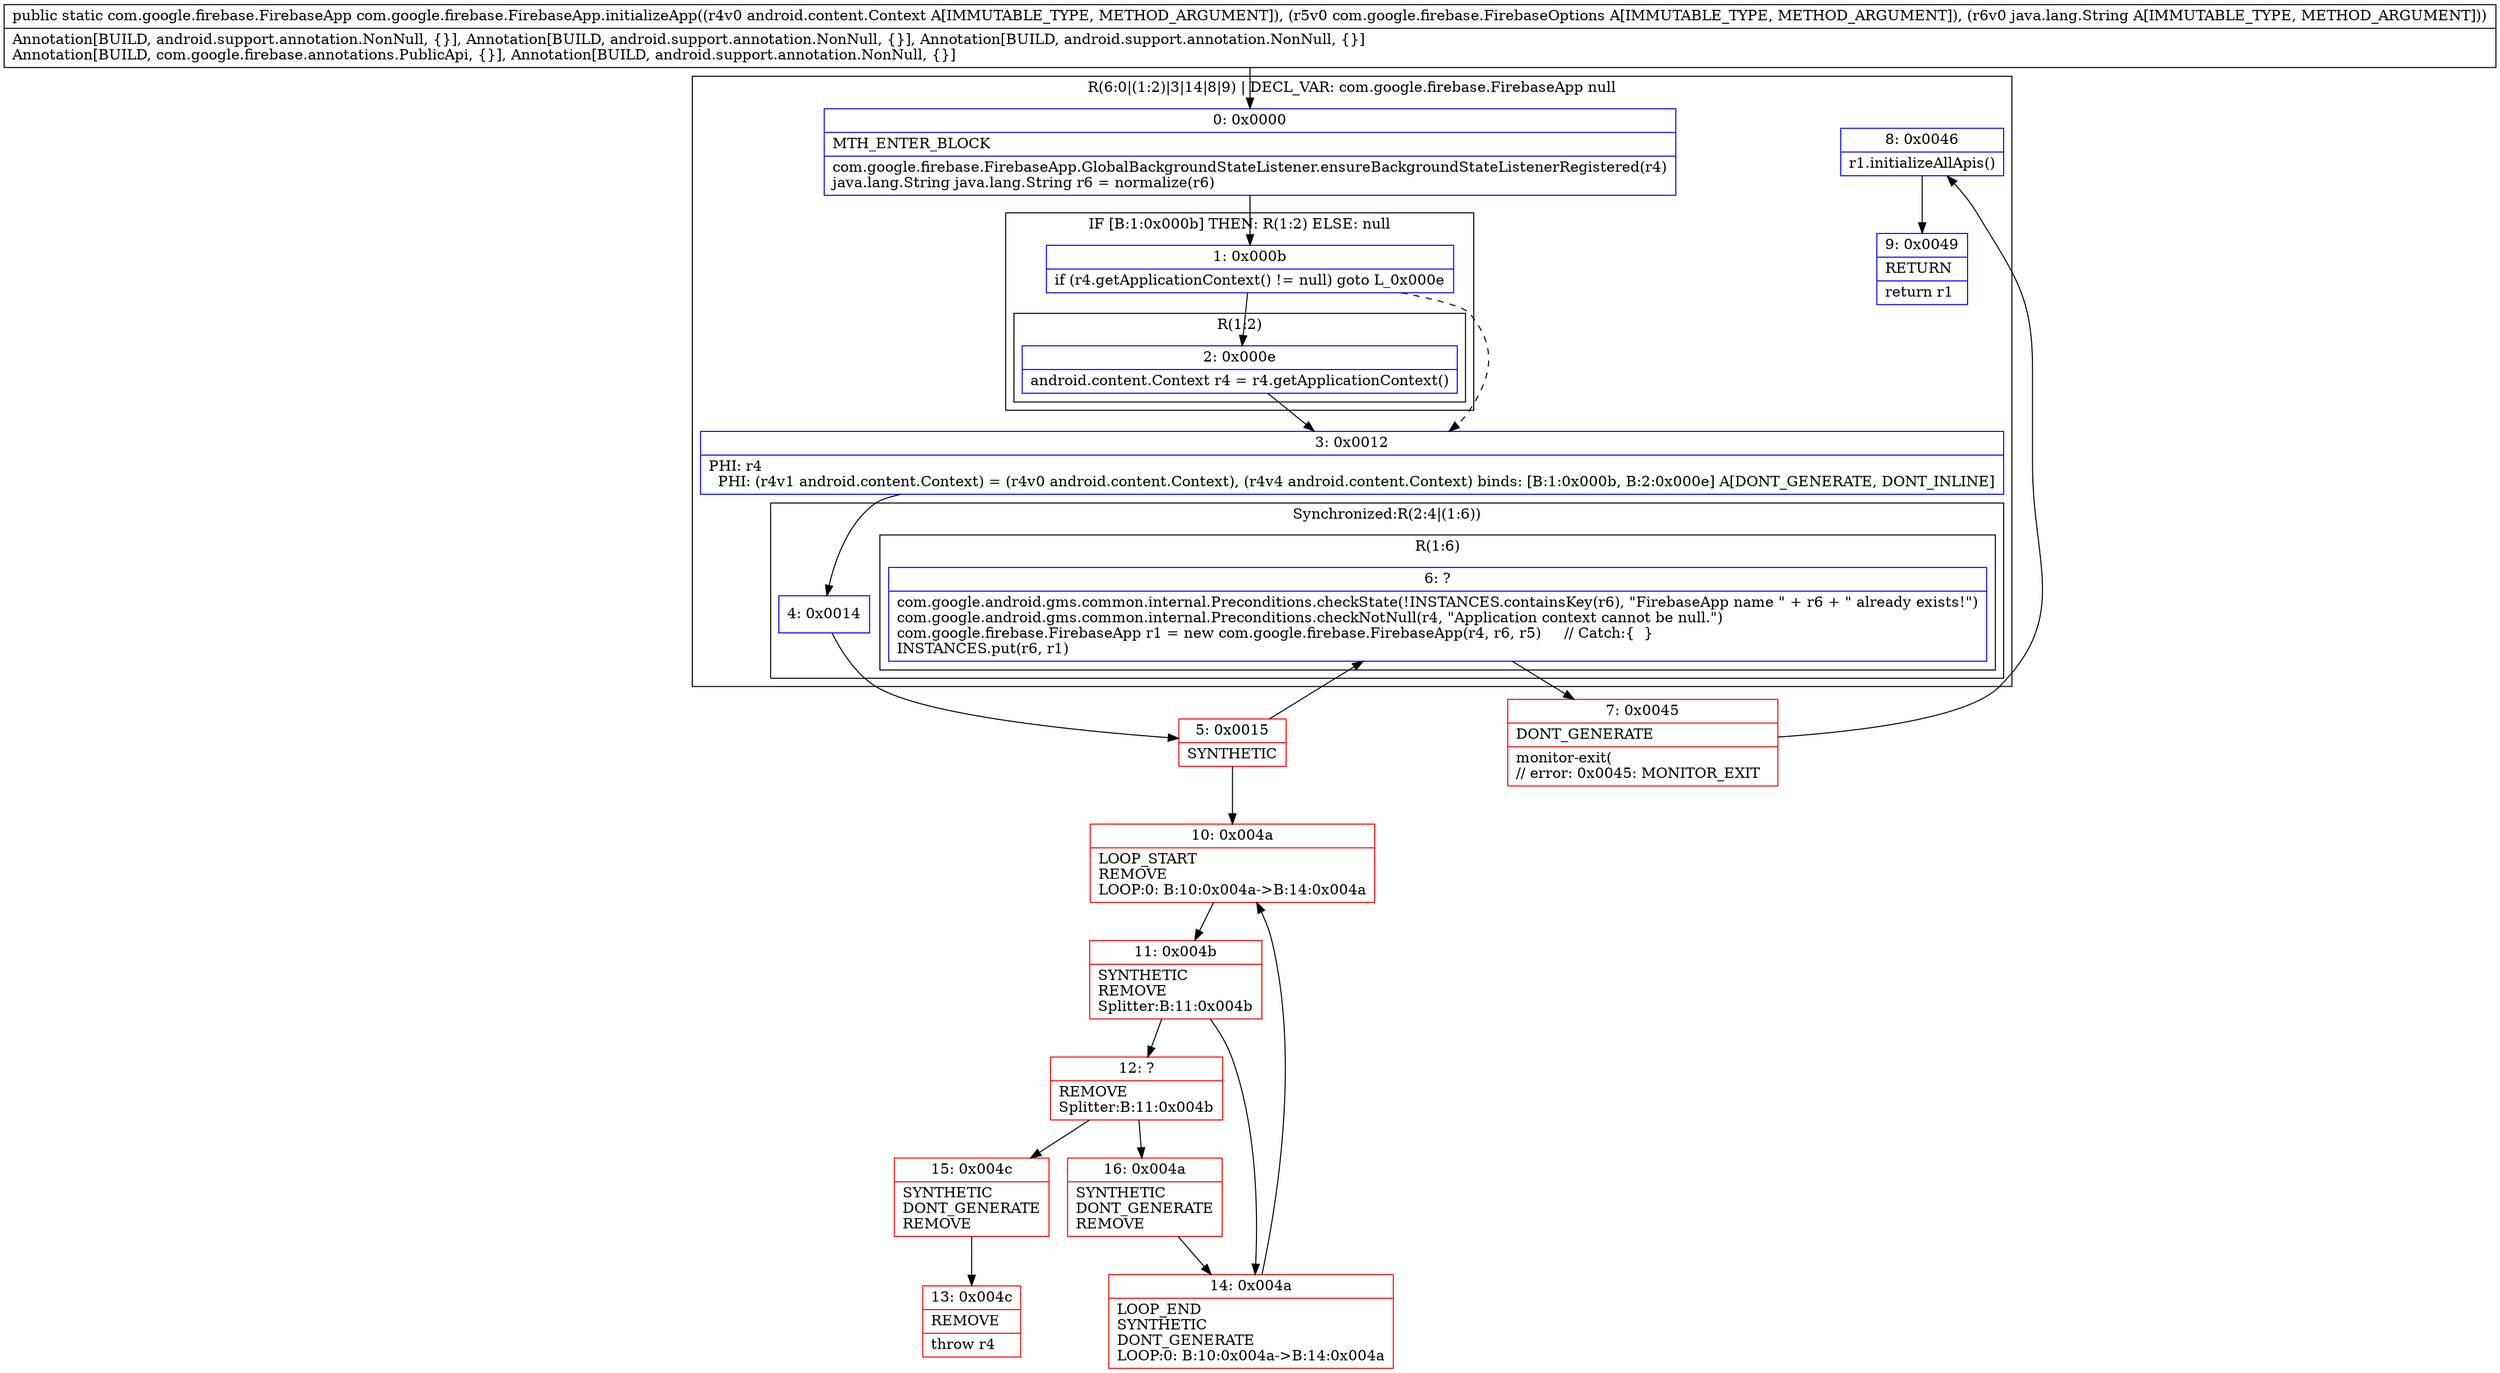 digraph "CFG forcom.google.firebase.FirebaseApp.initializeApp(Landroid\/content\/Context;Lcom\/google\/firebase\/FirebaseOptions;Ljava\/lang\/String;)Lcom\/google\/firebase\/FirebaseApp;" {
subgraph cluster_Region_734753630 {
label = "R(6:0|(1:2)|3|14|8|9) | DECL_VAR: com.google.firebase.FirebaseApp null\l";
node [shape=record,color=blue];
Node_0 [shape=record,label="{0\:\ 0x0000|MTH_ENTER_BLOCK\l|com.google.firebase.FirebaseApp.GlobalBackgroundStateListener.ensureBackgroundStateListenerRegistered(r4)\ljava.lang.String java.lang.String r6 = normalize(r6)\l}"];
subgraph cluster_IfRegion_736036570 {
label = "IF [B:1:0x000b] THEN: R(1:2) ELSE: null";
node [shape=record,color=blue];
Node_1 [shape=record,label="{1\:\ 0x000b|if (r4.getApplicationContext() != null) goto L_0x000e\l}"];
subgraph cluster_Region_1702226266 {
label = "R(1:2)";
node [shape=record,color=blue];
Node_2 [shape=record,label="{2\:\ 0x000e|android.content.Context r4 = r4.getApplicationContext()\l}"];
}
}
Node_3 [shape=record,label="{3\:\ 0x0012|PHI: r4 \l  PHI: (r4v1 android.content.Context) = (r4v0 android.content.Context), (r4v4 android.content.Context) binds: [B:1:0x000b, B:2:0x000e] A[DONT_GENERATE, DONT_INLINE]\l}"];
subgraph cluster_SynchronizedRegion_1160744900 {
label = "Synchronized:R(2:4|(1:6))";
node [shape=record,color=blue];
Node_4 [shape=record,label="{4\:\ 0x0014}"];
subgraph cluster_Region_974207552 {
label = "R(1:6)";
node [shape=record,color=blue];
Node_6 [shape=record,label="{6\:\ ?|com.google.android.gms.common.internal.Preconditions.checkState(!INSTANCES.containsKey(r6), \"FirebaseApp name \" + r6 + \" already exists!\")\lcom.google.android.gms.common.internal.Preconditions.checkNotNull(r4, \"Application context cannot be null.\")\lcom.google.firebase.FirebaseApp r1 = new com.google.firebase.FirebaseApp(r4, r6, r5)     \/\/ Catch:\{  \}\lINSTANCES.put(r6, r1)\l}"];
}
}
Node_8 [shape=record,label="{8\:\ 0x0046|r1.initializeAllApis()\l}"];
Node_9 [shape=record,label="{9\:\ 0x0049|RETURN\l|return r1\l}"];
}
Node_5 [shape=record,color=red,label="{5\:\ 0x0015|SYNTHETIC\l}"];
Node_7 [shape=record,color=red,label="{7\:\ 0x0045|DONT_GENERATE\l|monitor\-exit(\l\/\/ error: 0x0045: MONITOR_EXIT  \l}"];
Node_10 [shape=record,color=red,label="{10\:\ 0x004a|LOOP_START\lREMOVE\lLOOP:0: B:10:0x004a\-\>B:14:0x004a\l}"];
Node_11 [shape=record,color=red,label="{11\:\ 0x004b|SYNTHETIC\lREMOVE\lSplitter:B:11:0x004b\l}"];
Node_12 [shape=record,color=red,label="{12\:\ ?|REMOVE\lSplitter:B:11:0x004b\l}"];
Node_13 [shape=record,color=red,label="{13\:\ 0x004c|REMOVE\l|throw r4\l}"];
Node_14 [shape=record,color=red,label="{14\:\ 0x004a|LOOP_END\lSYNTHETIC\lDONT_GENERATE\lLOOP:0: B:10:0x004a\-\>B:14:0x004a\l}"];
Node_15 [shape=record,color=red,label="{15\:\ 0x004c|SYNTHETIC\lDONT_GENERATE\lREMOVE\l}"];
Node_16 [shape=record,color=red,label="{16\:\ 0x004a|SYNTHETIC\lDONT_GENERATE\lREMOVE\l}"];
MethodNode[shape=record,label="{public static com.google.firebase.FirebaseApp com.google.firebase.FirebaseApp.initializeApp((r4v0 android.content.Context A[IMMUTABLE_TYPE, METHOD_ARGUMENT]), (r5v0 com.google.firebase.FirebaseOptions A[IMMUTABLE_TYPE, METHOD_ARGUMENT]), (r6v0 java.lang.String A[IMMUTABLE_TYPE, METHOD_ARGUMENT]))  | Annotation[BUILD, android.support.annotation.NonNull, \{\}], Annotation[BUILD, android.support.annotation.NonNull, \{\}], Annotation[BUILD, android.support.annotation.NonNull, \{\}]\lAnnotation[BUILD, com.google.firebase.annotations.PublicApi, \{\}], Annotation[BUILD, android.support.annotation.NonNull, \{\}]\l}"];
MethodNode -> Node_0;
Node_0 -> Node_1;
Node_1 -> Node_2;
Node_1 -> Node_3[style=dashed];
Node_2 -> Node_3;
Node_3 -> Node_4;
Node_4 -> Node_5;
Node_6 -> Node_7;
Node_8 -> Node_9;
Node_5 -> Node_6;
Node_5 -> Node_10;
Node_7 -> Node_8;
Node_10 -> Node_11;
Node_11 -> Node_12;
Node_11 -> Node_14;
Node_12 -> Node_15;
Node_12 -> Node_16;
Node_14 -> Node_10;
Node_15 -> Node_13;
Node_16 -> Node_14;
}

